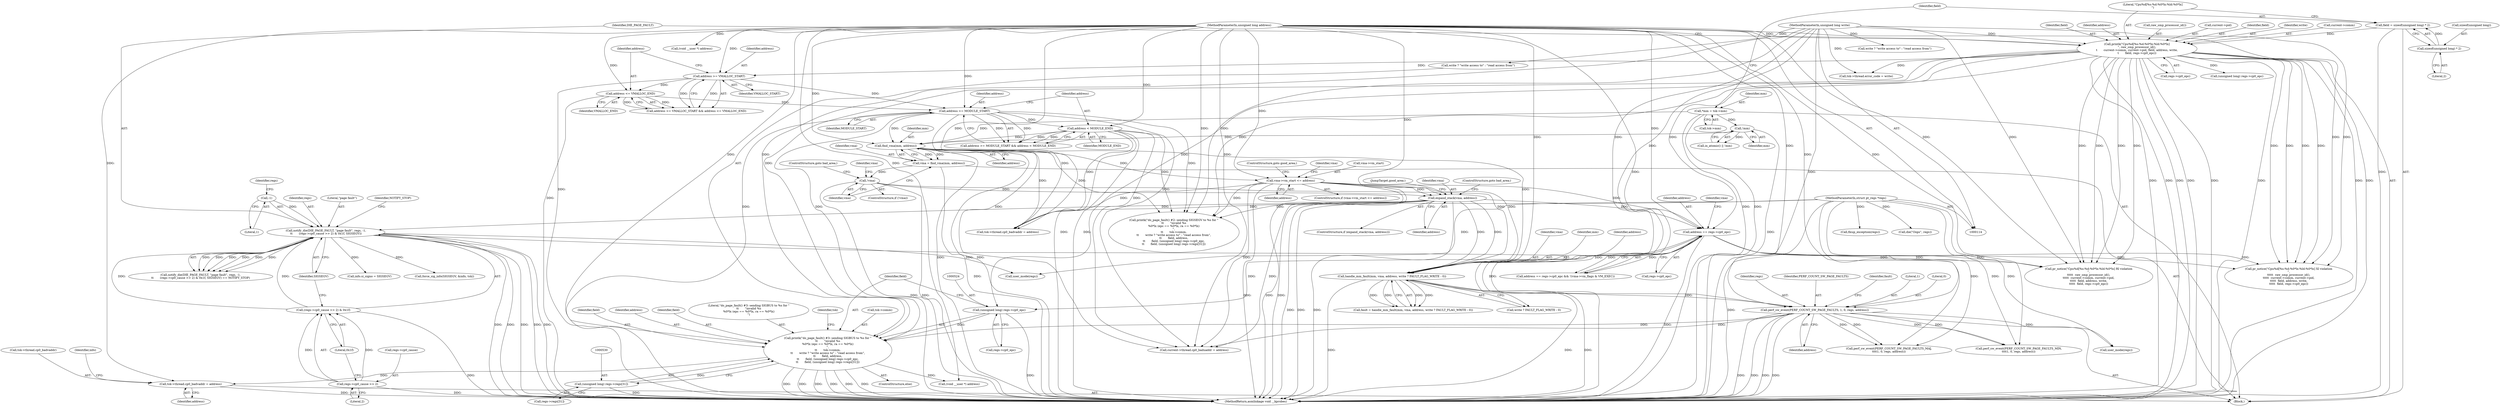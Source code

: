 digraph "0_linux_a8b0ca17b80e92faab46ee7179ba9e99ccb61233_14@API" {
"1000536" [label="(Call,tsk->thread.cp0_badvaddr = address)"];
"1000511" [label="(Call,printk(\"do_page_fault() #3: sending SIGBUS to %s for \"\n\t\t       \"invalid %s\n%0*lx (epc == %0*lx, ra == %0*lx)\n\",\n\t\t       tsk->comm,\n\t\t       write ? \"write access to\" : \"read access from\",\n\t\t       field, address,\n\t\t       field, (unsigned long) regs->cp0_epc,\n\t\t       field, (unsigned long) regs->regs[31]))"];
"1000116" [label="(MethodParameterIn,unsigned long write)"];
"1000142" [label="(Call,printk(\"Cpu%d[%s:%d:%0*lx:%ld:%0*lx]\n\", raw_smp_processor_id(),\n\t       current->comm, current->pid, field, address, write,\n\t       field, regs->cp0_epc))"];
"1000134" [label="(Call,field = sizeof(unsigned long) * 2)"];
"1000136" [label="(Call,sizeof(unsigned long) * 2)"];
"1000117" [label="(MethodParameterIn,unsigned long address)"];
"1000343" [label="(Call,perf_sw_event(PERF_COUNT_SW_PAGE_FAULTS, 1, 0, regs, address))"];
"1000160" [label="(Call,notify_die(DIE_PAGE_FAULT, \"page fault\", regs, -1,\n\t\t       (regs->cp0_cause >> 2) & 0x1f, SIGSEGV))"];
"1000115" [label="(MethodParameterIn,struct pt_regs *regs)"];
"1000164" [label="(Call,-1)"];
"1000166" [label="(Call,(regs->cp0_cause >> 2) & 0x1f)"];
"1000167" [label="(Call,regs->cp0_cause >> 2)"];
"1000335" [label="(Call,handle_mm_fault(mm, vma, address, write ? FAULT_FLAG_WRITE : 0))"];
"1000214" [label="(Call,find_vma(mm, address))"];
"1000128" [label="(Call,*mm = tsk->mm)"];
"1000204" [label="(Call,!mm)"];
"1000194" [label="(Call,address >= MODULE_START)"];
"1000184" [label="(Call,address >= VMALLOC_START)"];
"1000187" [label="(Call,address <= VMALLOC_END)"];
"1000197" [label="(Call,address < MODULE_END)"];
"1000218" [label="(Call,!vma)"];
"1000212" [label="(Call,vma = find_vma(mm, address))"];
"1000237" [label="(Call,expand_stack(vma, address))"];
"1000222" [label="(Call,vma->vm_start <= address)"];
"1000265" [label="(Call,address == regs->cp0_epc)"];
"1000523" [label="(Call,(unsigned long) regs->cp0_epc)"];
"1000529" [label="(Call,(unsigned long) regs->regs[31])"];
"1000241" [label="(JumpTarget,good_area:)"];
"1000222" [label="(Call,vma->vm_start <= address)"];
"1000152" [label="(Identifier,address)"];
"1000347" [label="(Identifier,regs)"];
"1000118" [label="(Block,)"];
"1000659" [label="(MethodReturn,asmlinkage void __kprobes)"];
"1000266" [label="(Identifier,address)"];
"1000348" [label="(Identifier,address)"];
"1000344" [label="(Identifier,PERF_COUNT_SW_PAGE_FAULTS)"];
"1000545" [label="(Identifier,info)"];
"1000521" [label="(Identifier,address)"];
"1000507" [label="(Call,user_mode(regs))"];
"1000171" [label="(Literal,2)"];
"1000522" [label="(Identifier,field)"];
"1000199" [label="(Identifier,MODULE_END)"];
"1000137" [label="(Call,sizeof(unsigned long))"];
"1000212" [label="(Call,vma = find_vma(mm, address))"];
"1000129" [label="(Identifier,mm)"];
"1000516" [label="(Call,write ? \"write access to\" : \"read access from\")"];
"1000188" [label="(Identifier,address)"];
"1000161" [label="(Identifier,DIE_PAGE_FAULT)"];
"1000134" [label="(Call,field = sizeof(unsigned long) * 2)"];
"1000337" [label="(Identifier,vma)"];
"1000478" [label="(Call,current->thread.cp0_baduaddr = address)"];
"1000333" [label="(Call,fault = handle_mm_fault(mm, vma, address, write ? FAULT_FLAG_WRITE : 0))"];
"1000343" [label="(Call,perf_sw_event(PERF_COUNT_SW_PAGE_FAULTS, 1, 0, regs, address))"];
"1000219" [label="(Identifier,vma)"];
"1000450" [label="(Call,info.si_signo = SIGSEGV)"];
"1000536" [label="(Call,tsk->thread.cp0_badvaddr = address)"];
"1000116" [label="(MethodParameterIn,unsigned long write)"];
"1000195" [label="(Identifier,address)"];
"1000227" [label="(ControlStructure,goto good_area;)"];
"1000144" [label="(Call,raw_smp_processor_id())"];
"1000529" [label="(Call,(unsigned long) regs->regs[31])"];
"1000173" [label="(Identifier,SIGSEGV)"];
"1000128" [label="(Call,*mm = tsk->mm)"];
"1000205" [label="(Identifier,mm)"];
"1000335" [label="(Call,handle_mm_fault(mm, vma, address, write ? FAULT_FLAG_WRITE : 0))"];
"1000352" [label="(Identifier,fault)"];
"1000226" [label="(Identifier,address)"];
"1000264" [label="(Call,address == regs->cp0_epc && !(vma->vm_flags & VM_EXEC))"];
"1000162" [label="(Literal,\"page fault\")"];
"1000202" [label="(Call,in_atomic() || !mm)"];
"1000302" [label="(Call,pr_notice(\"Cpu%d[%s:%d:%0*lx:%ld:%0*lx] RI violation\n\",\n\t\t\t\t\t  raw_smp_processor_id(),\n\t\t\t\t\t  current->comm, current->pid,\n\t\t\t\t\t  field, address, write,\n\t\t\t\t\t  field, regs->cp0_epc))"];
"1000143" [label="(Literal,\"Cpu%d[%s:%d:%0*lx:%ld:%0*lx]\n\")"];
"1000216" [label="(Identifier,address)"];
"1000130" [label="(Call,tsk->mm)"];
"1000430" [label="(Call,write ? \"write access to\" : \"read access from\")"];
"1000475" [label="(Call,fixup_exception(regs))"];
"1000184" [label="(Call,address >= VMALLOC_START)"];
"1000238" [label="(Identifier,vma)"];
"1000277" [label="(Call,pr_notice(\"Cpu%d[%s:%d:%0*lx:%ld:%0*lx] XI violation\n\",\n\t\t\t\t\t  raw_smp_processor_id(),\n\t\t\t\t\t  current->comm, current->pid,\n\t\t\t\t\t  field, address, write,\n\t\t\t\t\t  field, regs->cp0_epc))"];
"1000117" [label="(MethodParameterIn,unsigned long address)"];
"1000172" [label="(Literal,0x1f)"];
"1000273" [label="(Identifier,vma)"];
"1000345" [label="(Literal,1)"];
"1000139" [label="(Literal,2)"];
"1000232" [label="(Identifier,vma)"];
"1000183" [label="(Call,address >= VMALLOC_START && address <= VMALLOC_END)"];
"1000174" [label="(Identifier,NOTIFY_STOP)"];
"1000148" [label="(Call,current->pid)"];
"1000542" [label="(Identifier,address)"];
"1000213" [label="(Identifier,vma)"];
"1000520" [label="(Identifier,field)"];
"1000198" [label="(Identifier,address)"];
"1000418" [label="(Call,tsk->thread.error_code = write)"];
"1000154" [label="(Identifier,field)"];
"1000186" [label="(Identifier,VMALLOC_START)"];
"1000193" [label="(Call,address >= MODULE_START && address < MODULE_END)"];
"1000512" [label="(Literal,\"do_page_fault() #3: sending SIGBUS to %s for \"\n\t\t       \"invalid %s\n%0*lx (epc == %0*lx, ra == %0*lx)\n\")"];
"1000215" [label="(Identifier,mm)"];
"1000411" [label="(Call,tsk->thread.cp0_badvaddr = address)"];
"1000267" [label="(Call,regs->cp0_epc)"];
"1000339" [label="(Call,write ? FAULT_FLAG_WRITE : 0)"];
"1000537" [label="(Call,tsk->thread.cp0_badvaddr)"];
"1000523" [label="(Call,(unsigned long) regs->cp0_epc)"];
"1000167" [label="(Call,regs->cp0_cause >> 2)"];
"1000511" [label="(Call,printk(\"do_page_fault() #3: sending SIGBUS to %s for \"\n\t\t       \"invalid %s\n%0*lx (epc == %0*lx, ra == %0*lx)\n\",\n\t\t       tsk->comm,\n\t\t       write ? \"write access to\" : \"read access from\",\n\t\t       field, address,\n\t\t       field, (unsigned long) regs->cp0_epc,\n\t\t       field, (unsigned long) regs->regs[31]))"];
"1000153" [label="(Identifier,write)"];
"1000217" [label="(ControlStructure,if (!vma))"];
"1000539" [label="(Identifier,tsk)"];
"1000185" [label="(Identifier,address)"];
"1000265" [label="(Call,address == regs->cp0_epc)"];
"1000155" [label="(Call,regs->cp0_epc)"];
"1000384" [label="(Call,perf_sw_event(PERF_COUNT_SW_PAGE_FAULTS_MIN,\n\t\t\t\t1, 0, regs, address))"];
"1000204" [label="(Call,!mm)"];
"1000135" [label="(Identifier,field)"];
"1000220" [label="(ControlStructure,goto bad_area;)"];
"1000239" [label="(Identifier,address)"];
"1000189" [label="(Identifier,VMALLOC_END)"];
"1000168" [label="(Call,regs->cp0_cause)"];
"1000165" [label="(Literal,1)"];
"1000346" [label="(Literal,0)"];
"1000197" [label="(Call,address < MODULE_END)"];
"1000531" [label="(Call,regs->regs[31])"];
"1000164" [label="(Call,-1)"];
"1000223" [label="(Call,vma->vm_start)"];
"1000237" [label="(Call,expand_stack(vma, address))"];
"1000169" [label="(Identifier,regs)"];
"1000525" [label="(Call,regs->cp0_epc)"];
"1000513" [label="(Call,tsk->comm)"];
"1000145" [label="(Call,current->comm)"];
"1000562" [label="(Call,(void __user *) address)"];
"1000194" [label="(Call,address >= MODULE_START)"];
"1000437" [label="(Call,(unsigned long) regs->cp0_epc)"];
"1000214" [label="(Call,find_vma(mm, address))"];
"1000166" [label="(Call,(regs->cp0_cause >> 2) & 0x1f)"];
"1000218" [label="(Call,!vma)"];
"1000160" [label="(Call,notify_die(DIE_PAGE_FAULT, \"page fault\", regs, -1,\n\t\t       (regs->cp0_cause >> 2) & 0x1f, SIGSEGV))"];
"1000187" [label="(Call,address <= VMALLOC_END)"];
"1000488" [label="(Call,die(\"Oops\", regs))"];
"1000464" [label="(Call,(void __user *) address)"];
"1000336" [label="(Identifier,mm)"];
"1000408" [label="(Call,user_mode(regs))"];
"1000224" [label="(Identifier,vma)"];
"1000221" [label="(ControlStructure,if (vma->vm_start <= address))"];
"1000338" [label="(Identifier,address)"];
"1000425" [label="(Call,printk(\"do_page_fault() #2: sending SIGSEGV to %s for \"\n\t\t       \"invalid %s\n%0*lx (epc == %0*lx, ra == %0*lx)\n\",\n\t\t       tsk->comm,\n\t\t       write ? \"write access to\" : \"read access from\",\n\t\t       field, address,\n\t\t       field, (unsigned long) regs->cp0_epc,\n\t\t       field, (unsigned long) regs->regs[31]))"];
"1000151" [label="(Identifier,field)"];
"1000136" [label="(Call,sizeof(unsigned long) * 2)"];
"1000372" [label="(Call,perf_sw_event(PERF_COUNT_SW_PAGE_FAULTS_MAJ,\n\t\t\t\t1, 0, regs, address))"];
"1000236" [label="(ControlStructure,if (expand_stack(vma, address)))"];
"1000115" [label="(MethodParameterIn,struct pt_regs *regs)"];
"1000240" [label="(ControlStructure,goto bad_area;)"];
"1000510" [label="(ControlStructure,else)"];
"1000467" [label="(Call,force_sig_info(SIGSEGV, &info, tsk))"];
"1000142" [label="(Call,printk(\"Cpu%d[%s:%d:%0*lx:%ld:%0*lx]\n\", raw_smp_processor_id(),\n\t       current->comm, current->pid, field, address, write,\n\t       field, regs->cp0_epc))"];
"1000196" [label="(Identifier,MODULE_START)"];
"1000528" [label="(Identifier,field)"];
"1000159" [label="(Call,notify_die(DIE_PAGE_FAULT, \"page fault\", regs, -1,\n\t\t       (regs->cp0_cause >> 2) & 0x1f, SIGSEGV) == NOTIFY_STOP)"];
"1000163" [label="(Identifier,regs)"];
"1000536" -> "1000118"  [label="AST: "];
"1000536" -> "1000542"  [label="CFG: "];
"1000537" -> "1000536"  [label="AST: "];
"1000542" -> "1000536"  [label="AST: "];
"1000545" -> "1000536"  [label="CFG: "];
"1000536" -> "1000659"  [label="DDG: "];
"1000511" -> "1000536"  [label="DDG: "];
"1000117" -> "1000536"  [label="DDG: "];
"1000511" -> "1000510"  [label="AST: "];
"1000511" -> "1000529"  [label="CFG: "];
"1000512" -> "1000511"  [label="AST: "];
"1000513" -> "1000511"  [label="AST: "];
"1000516" -> "1000511"  [label="AST: "];
"1000520" -> "1000511"  [label="AST: "];
"1000521" -> "1000511"  [label="AST: "];
"1000522" -> "1000511"  [label="AST: "];
"1000523" -> "1000511"  [label="AST: "];
"1000528" -> "1000511"  [label="AST: "];
"1000529" -> "1000511"  [label="AST: "];
"1000539" -> "1000511"  [label="CFG: "];
"1000511" -> "1000659"  [label="DDG: "];
"1000511" -> "1000659"  [label="DDG: "];
"1000511" -> "1000659"  [label="DDG: "];
"1000511" -> "1000659"  [label="DDG: "];
"1000511" -> "1000659"  [label="DDG: "];
"1000511" -> "1000659"  [label="DDG: "];
"1000116" -> "1000511"  [label="DDG: "];
"1000142" -> "1000511"  [label="DDG: "];
"1000343" -> "1000511"  [label="DDG: "];
"1000117" -> "1000511"  [label="DDG: "];
"1000523" -> "1000511"  [label="DDG: "];
"1000529" -> "1000511"  [label="DDG: "];
"1000511" -> "1000562"  [label="DDG: "];
"1000116" -> "1000114"  [label="AST: "];
"1000116" -> "1000659"  [label="DDG: "];
"1000116" -> "1000142"  [label="DDG: "];
"1000116" -> "1000277"  [label="DDG: "];
"1000116" -> "1000302"  [label="DDG: "];
"1000116" -> "1000335"  [label="DDG: "];
"1000116" -> "1000339"  [label="DDG: "];
"1000116" -> "1000418"  [label="DDG: "];
"1000116" -> "1000425"  [label="DDG: "];
"1000116" -> "1000430"  [label="DDG: "];
"1000116" -> "1000516"  [label="DDG: "];
"1000142" -> "1000118"  [label="AST: "];
"1000142" -> "1000155"  [label="CFG: "];
"1000143" -> "1000142"  [label="AST: "];
"1000144" -> "1000142"  [label="AST: "];
"1000145" -> "1000142"  [label="AST: "];
"1000148" -> "1000142"  [label="AST: "];
"1000151" -> "1000142"  [label="AST: "];
"1000152" -> "1000142"  [label="AST: "];
"1000153" -> "1000142"  [label="AST: "];
"1000154" -> "1000142"  [label="AST: "];
"1000155" -> "1000142"  [label="AST: "];
"1000161" -> "1000142"  [label="CFG: "];
"1000142" -> "1000659"  [label="DDG: "];
"1000142" -> "1000659"  [label="DDG: "];
"1000142" -> "1000659"  [label="DDG: "];
"1000142" -> "1000659"  [label="DDG: "];
"1000142" -> "1000659"  [label="DDG: "];
"1000142" -> "1000659"  [label="DDG: "];
"1000142" -> "1000659"  [label="DDG: "];
"1000142" -> "1000659"  [label="DDG: "];
"1000134" -> "1000142"  [label="DDG: "];
"1000117" -> "1000142"  [label="DDG: "];
"1000142" -> "1000184"  [label="DDG: "];
"1000142" -> "1000265"  [label="DDG: "];
"1000142" -> "1000277"  [label="DDG: "];
"1000142" -> "1000277"  [label="DDG: "];
"1000142" -> "1000277"  [label="DDG: "];
"1000142" -> "1000277"  [label="DDG: "];
"1000142" -> "1000302"  [label="DDG: "];
"1000142" -> "1000302"  [label="DDG: "];
"1000142" -> "1000302"  [label="DDG: "];
"1000142" -> "1000302"  [label="DDG: "];
"1000142" -> "1000418"  [label="DDG: "];
"1000142" -> "1000425"  [label="DDG: "];
"1000142" -> "1000437"  [label="DDG: "];
"1000142" -> "1000523"  [label="DDG: "];
"1000134" -> "1000118"  [label="AST: "];
"1000134" -> "1000136"  [label="CFG: "];
"1000135" -> "1000134"  [label="AST: "];
"1000136" -> "1000134"  [label="AST: "];
"1000143" -> "1000134"  [label="CFG: "];
"1000134" -> "1000659"  [label="DDG: "];
"1000136" -> "1000134"  [label="DDG: "];
"1000136" -> "1000139"  [label="CFG: "];
"1000137" -> "1000136"  [label="AST: "];
"1000139" -> "1000136"  [label="AST: "];
"1000117" -> "1000114"  [label="AST: "];
"1000117" -> "1000659"  [label="DDG: "];
"1000117" -> "1000184"  [label="DDG: "];
"1000117" -> "1000187"  [label="DDG: "];
"1000117" -> "1000194"  [label="DDG: "];
"1000117" -> "1000197"  [label="DDG: "];
"1000117" -> "1000214"  [label="DDG: "];
"1000117" -> "1000222"  [label="DDG: "];
"1000117" -> "1000237"  [label="DDG: "];
"1000117" -> "1000265"  [label="DDG: "];
"1000117" -> "1000277"  [label="DDG: "];
"1000117" -> "1000302"  [label="DDG: "];
"1000117" -> "1000335"  [label="DDG: "];
"1000117" -> "1000343"  [label="DDG: "];
"1000117" -> "1000372"  [label="DDG: "];
"1000117" -> "1000384"  [label="DDG: "];
"1000117" -> "1000411"  [label="DDG: "];
"1000117" -> "1000425"  [label="DDG: "];
"1000117" -> "1000464"  [label="DDG: "];
"1000117" -> "1000478"  [label="DDG: "];
"1000117" -> "1000562"  [label="DDG: "];
"1000343" -> "1000118"  [label="AST: "];
"1000343" -> "1000348"  [label="CFG: "];
"1000344" -> "1000343"  [label="AST: "];
"1000345" -> "1000343"  [label="AST: "];
"1000346" -> "1000343"  [label="AST: "];
"1000347" -> "1000343"  [label="AST: "];
"1000348" -> "1000343"  [label="AST: "];
"1000352" -> "1000343"  [label="CFG: "];
"1000343" -> "1000659"  [label="DDG: "];
"1000343" -> "1000659"  [label="DDG: "];
"1000343" -> "1000659"  [label="DDG: "];
"1000343" -> "1000659"  [label="DDG: "];
"1000160" -> "1000343"  [label="DDG: "];
"1000115" -> "1000343"  [label="DDG: "];
"1000335" -> "1000343"  [label="DDG: "];
"1000343" -> "1000372"  [label="DDG: "];
"1000343" -> "1000372"  [label="DDG: "];
"1000343" -> "1000384"  [label="DDG: "];
"1000343" -> "1000384"  [label="DDG: "];
"1000343" -> "1000478"  [label="DDG: "];
"1000343" -> "1000507"  [label="DDG: "];
"1000160" -> "1000159"  [label="AST: "];
"1000160" -> "1000173"  [label="CFG: "];
"1000161" -> "1000160"  [label="AST: "];
"1000162" -> "1000160"  [label="AST: "];
"1000163" -> "1000160"  [label="AST: "];
"1000164" -> "1000160"  [label="AST: "];
"1000166" -> "1000160"  [label="AST: "];
"1000173" -> "1000160"  [label="AST: "];
"1000174" -> "1000160"  [label="CFG: "];
"1000160" -> "1000659"  [label="DDG: "];
"1000160" -> "1000659"  [label="DDG: "];
"1000160" -> "1000659"  [label="DDG: "];
"1000160" -> "1000659"  [label="DDG: "];
"1000160" -> "1000659"  [label="DDG: "];
"1000160" -> "1000159"  [label="DDG: "];
"1000160" -> "1000159"  [label="DDG: "];
"1000160" -> "1000159"  [label="DDG: "];
"1000160" -> "1000159"  [label="DDG: "];
"1000160" -> "1000159"  [label="DDG: "];
"1000160" -> "1000159"  [label="DDG: "];
"1000115" -> "1000160"  [label="DDG: "];
"1000164" -> "1000160"  [label="DDG: "];
"1000166" -> "1000160"  [label="DDG: "];
"1000166" -> "1000160"  [label="DDG: "];
"1000160" -> "1000408"  [label="DDG: "];
"1000160" -> "1000450"  [label="DDG: "];
"1000160" -> "1000467"  [label="DDG: "];
"1000115" -> "1000114"  [label="AST: "];
"1000115" -> "1000659"  [label="DDG: "];
"1000115" -> "1000372"  [label="DDG: "];
"1000115" -> "1000384"  [label="DDG: "];
"1000115" -> "1000408"  [label="DDG: "];
"1000115" -> "1000475"  [label="DDG: "];
"1000115" -> "1000488"  [label="DDG: "];
"1000115" -> "1000507"  [label="DDG: "];
"1000164" -> "1000165"  [label="CFG: "];
"1000165" -> "1000164"  [label="AST: "];
"1000169" -> "1000164"  [label="CFG: "];
"1000166" -> "1000172"  [label="CFG: "];
"1000167" -> "1000166"  [label="AST: "];
"1000172" -> "1000166"  [label="AST: "];
"1000173" -> "1000166"  [label="CFG: "];
"1000166" -> "1000659"  [label="DDG: "];
"1000167" -> "1000166"  [label="DDG: "];
"1000167" -> "1000166"  [label="DDG: "];
"1000167" -> "1000171"  [label="CFG: "];
"1000168" -> "1000167"  [label="AST: "];
"1000171" -> "1000167"  [label="AST: "];
"1000172" -> "1000167"  [label="CFG: "];
"1000167" -> "1000659"  [label="DDG: "];
"1000335" -> "1000333"  [label="AST: "];
"1000335" -> "1000339"  [label="CFG: "];
"1000336" -> "1000335"  [label="AST: "];
"1000337" -> "1000335"  [label="AST: "];
"1000338" -> "1000335"  [label="AST: "];
"1000339" -> "1000335"  [label="AST: "];
"1000333" -> "1000335"  [label="CFG: "];
"1000335" -> "1000659"  [label="DDG: "];
"1000335" -> "1000659"  [label="DDG: "];
"1000335" -> "1000659"  [label="DDG: "];
"1000335" -> "1000333"  [label="DDG: "];
"1000335" -> "1000333"  [label="DDG: "];
"1000335" -> "1000333"  [label="DDG: "];
"1000335" -> "1000333"  [label="DDG: "];
"1000214" -> "1000335"  [label="DDG: "];
"1000218" -> "1000335"  [label="DDG: "];
"1000237" -> "1000335"  [label="DDG: "];
"1000237" -> "1000335"  [label="DDG: "];
"1000222" -> "1000335"  [label="DDG: "];
"1000265" -> "1000335"  [label="DDG: "];
"1000214" -> "1000212"  [label="AST: "];
"1000214" -> "1000216"  [label="CFG: "];
"1000215" -> "1000214"  [label="AST: "];
"1000216" -> "1000214"  [label="AST: "];
"1000212" -> "1000214"  [label="CFG: "];
"1000214" -> "1000659"  [label="DDG: "];
"1000214" -> "1000659"  [label="DDG: "];
"1000214" -> "1000212"  [label="DDG: "];
"1000214" -> "1000212"  [label="DDG: "];
"1000128" -> "1000214"  [label="DDG: "];
"1000204" -> "1000214"  [label="DDG: "];
"1000194" -> "1000214"  [label="DDG: "];
"1000197" -> "1000214"  [label="DDG: "];
"1000214" -> "1000222"  [label="DDG: "];
"1000214" -> "1000411"  [label="DDG: "];
"1000214" -> "1000425"  [label="DDG: "];
"1000214" -> "1000478"  [label="DDG: "];
"1000128" -> "1000118"  [label="AST: "];
"1000128" -> "1000130"  [label="CFG: "];
"1000129" -> "1000128"  [label="AST: "];
"1000130" -> "1000128"  [label="AST: "];
"1000135" -> "1000128"  [label="CFG: "];
"1000128" -> "1000659"  [label="DDG: "];
"1000128" -> "1000659"  [label="DDG: "];
"1000128" -> "1000204"  [label="DDG: "];
"1000204" -> "1000202"  [label="AST: "];
"1000204" -> "1000205"  [label="CFG: "];
"1000205" -> "1000204"  [label="AST: "];
"1000202" -> "1000204"  [label="CFG: "];
"1000204" -> "1000659"  [label="DDG: "];
"1000204" -> "1000202"  [label="DDG: "];
"1000194" -> "1000193"  [label="AST: "];
"1000194" -> "1000196"  [label="CFG: "];
"1000195" -> "1000194"  [label="AST: "];
"1000196" -> "1000194"  [label="AST: "];
"1000198" -> "1000194"  [label="CFG: "];
"1000193" -> "1000194"  [label="CFG: "];
"1000194" -> "1000659"  [label="DDG: "];
"1000194" -> "1000659"  [label="DDG: "];
"1000194" -> "1000193"  [label="DDG: "];
"1000194" -> "1000193"  [label="DDG: "];
"1000184" -> "1000194"  [label="DDG: "];
"1000187" -> "1000194"  [label="DDG: "];
"1000194" -> "1000197"  [label="DDG: "];
"1000194" -> "1000411"  [label="DDG: "];
"1000194" -> "1000425"  [label="DDG: "];
"1000194" -> "1000478"  [label="DDG: "];
"1000184" -> "1000183"  [label="AST: "];
"1000184" -> "1000186"  [label="CFG: "];
"1000185" -> "1000184"  [label="AST: "];
"1000186" -> "1000184"  [label="AST: "];
"1000188" -> "1000184"  [label="CFG: "];
"1000183" -> "1000184"  [label="CFG: "];
"1000184" -> "1000659"  [label="DDG: "];
"1000184" -> "1000183"  [label="DDG: "];
"1000184" -> "1000183"  [label="DDG: "];
"1000184" -> "1000187"  [label="DDG: "];
"1000187" -> "1000183"  [label="AST: "];
"1000187" -> "1000189"  [label="CFG: "];
"1000188" -> "1000187"  [label="AST: "];
"1000189" -> "1000187"  [label="AST: "];
"1000183" -> "1000187"  [label="CFG: "];
"1000187" -> "1000659"  [label="DDG: "];
"1000187" -> "1000183"  [label="DDG: "];
"1000187" -> "1000183"  [label="DDG: "];
"1000197" -> "1000193"  [label="AST: "];
"1000197" -> "1000199"  [label="CFG: "];
"1000198" -> "1000197"  [label="AST: "];
"1000199" -> "1000197"  [label="AST: "];
"1000193" -> "1000197"  [label="CFG: "];
"1000197" -> "1000659"  [label="DDG: "];
"1000197" -> "1000659"  [label="DDG: "];
"1000197" -> "1000193"  [label="DDG: "];
"1000197" -> "1000193"  [label="DDG: "];
"1000197" -> "1000411"  [label="DDG: "];
"1000197" -> "1000425"  [label="DDG: "];
"1000197" -> "1000478"  [label="DDG: "];
"1000218" -> "1000217"  [label="AST: "];
"1000218" -> "1000219"  [label="CFG: "];
"1000219" -> "1000218"  [label="AST: "];
"1000220" -> "1000218"  [label="CFG: "];
"1000224" -> "1000218"  [label="CFG: "];
"1000218" -> "1000659"  [label="DDG: "];
"1000218" -> "1000659"  [label="DDG: "];
"1000212" -> "1000218"  [label="DDG: "];
"1000218" -> "1000237"  [label="DDG: "];
"1000212" -> "1000118"  [label="AST: "];
"1000213" -> "1000212"  [label="AST: "];
"1000219" -> "1000212"  [label="CFG: "];
"1000212" -> "1000659"  [label="DDG: "];
"1000237" -> "1000236"  [label="AST: "];
"1000237" -> "1000239"  [label="CFG: "];
"1000238" -> "1000237"  [label="AST: "];
"1000239" -> "1000237"  [label="AST: "];
"1000240" -> "1000237"  [label="CFG: "];
"1000241" -> "1000237"  [label="CFG: "];
"1000237" -> "1000659"  [label="DDG: "];
"1000237" -> "1000659"  [label="DDG: "];
"1000237" -> "1000659"  [label="DDG: "];
"1000222" -> "1000237"  [label="DDG: "];
"1000237" -> "1000265"  [label="DDG: "];
"1000237" -> "1000411"  [label="DDG: "];
"1000237" -> "1000425"  [label="DDG: "];
"1000237" -> "1000478"  [label="DDG: "];
"1000222" -> "1000221"  [label="AST: "];
"1000222" -> "1000226"  [label="CFG: "];
"1000223" -> "1000222"  [label="AST: "];
"1000226" -> "1000222"  [label="AST: "];
"1000227" -> "1000222"  [label="CFG: "];
"1000232" -> "1000222"  [label="CFG: "];
"1000222" -> "1000659"  [label="DDG: "];
"1000222" -> "1000659"  [label="DDG: "];
"1000222" -> "1000659"  [label="DDG: "];
"1000222" -> "1000265"  [label="DDG: "];
"1000222" -> "1000411"  [label="DDG: "];
"1000222" -> "1000425"  [label="DDG: "];
"1000222" -> "1000478"  [label="DDG: "];
"1000265" -> "1000264"  [label="AST: "];
"1000265" -> "1000267"  [label="CFG: "];
"1000266" -> "1000265"  [label="AST: "];
"1000267" -> "1000265"  [label="AST: "];
"1000273" -> "1000265"  [label="CFG: "];
"1000264" -> "1000265"  [label="CFG: "];
"1000265" -> "1000659"  [label="DDG: "];
"1000265" -> "1000264"  [label="DDG: "];
"1000265" -> "1000264"  [label="DDG: "];
"1000265" -> "1000277"  [label="DDG: "];
"1000265" -> "1000277"  [label="DDG: "];
"1000265" -> "1000302"  [label="DDG: "];
"1000265" -> "1000302"  [label="DDG: "];
"1000265" -> "1000523"  [label="DDG: "];
"1000523" -> "1000525"  [label="CFG: "];
"1000524" -> "1000523"  [label="AST: "];
"1000525" -> "1000523"  [label="AST: "];
"1000528" -> "1000523"  [label="CFG: "];
"1000523" -> "1000659"  [label="DDG: "];
"1000529" -> "1000531"  [label="CFG: "];
"1000530" -> "1000529"  [label="AST: "];
"1000531" -> "1000529"  [label="AST: "];
"1000529" -> "1000659"  [label="DDG: "];
}
